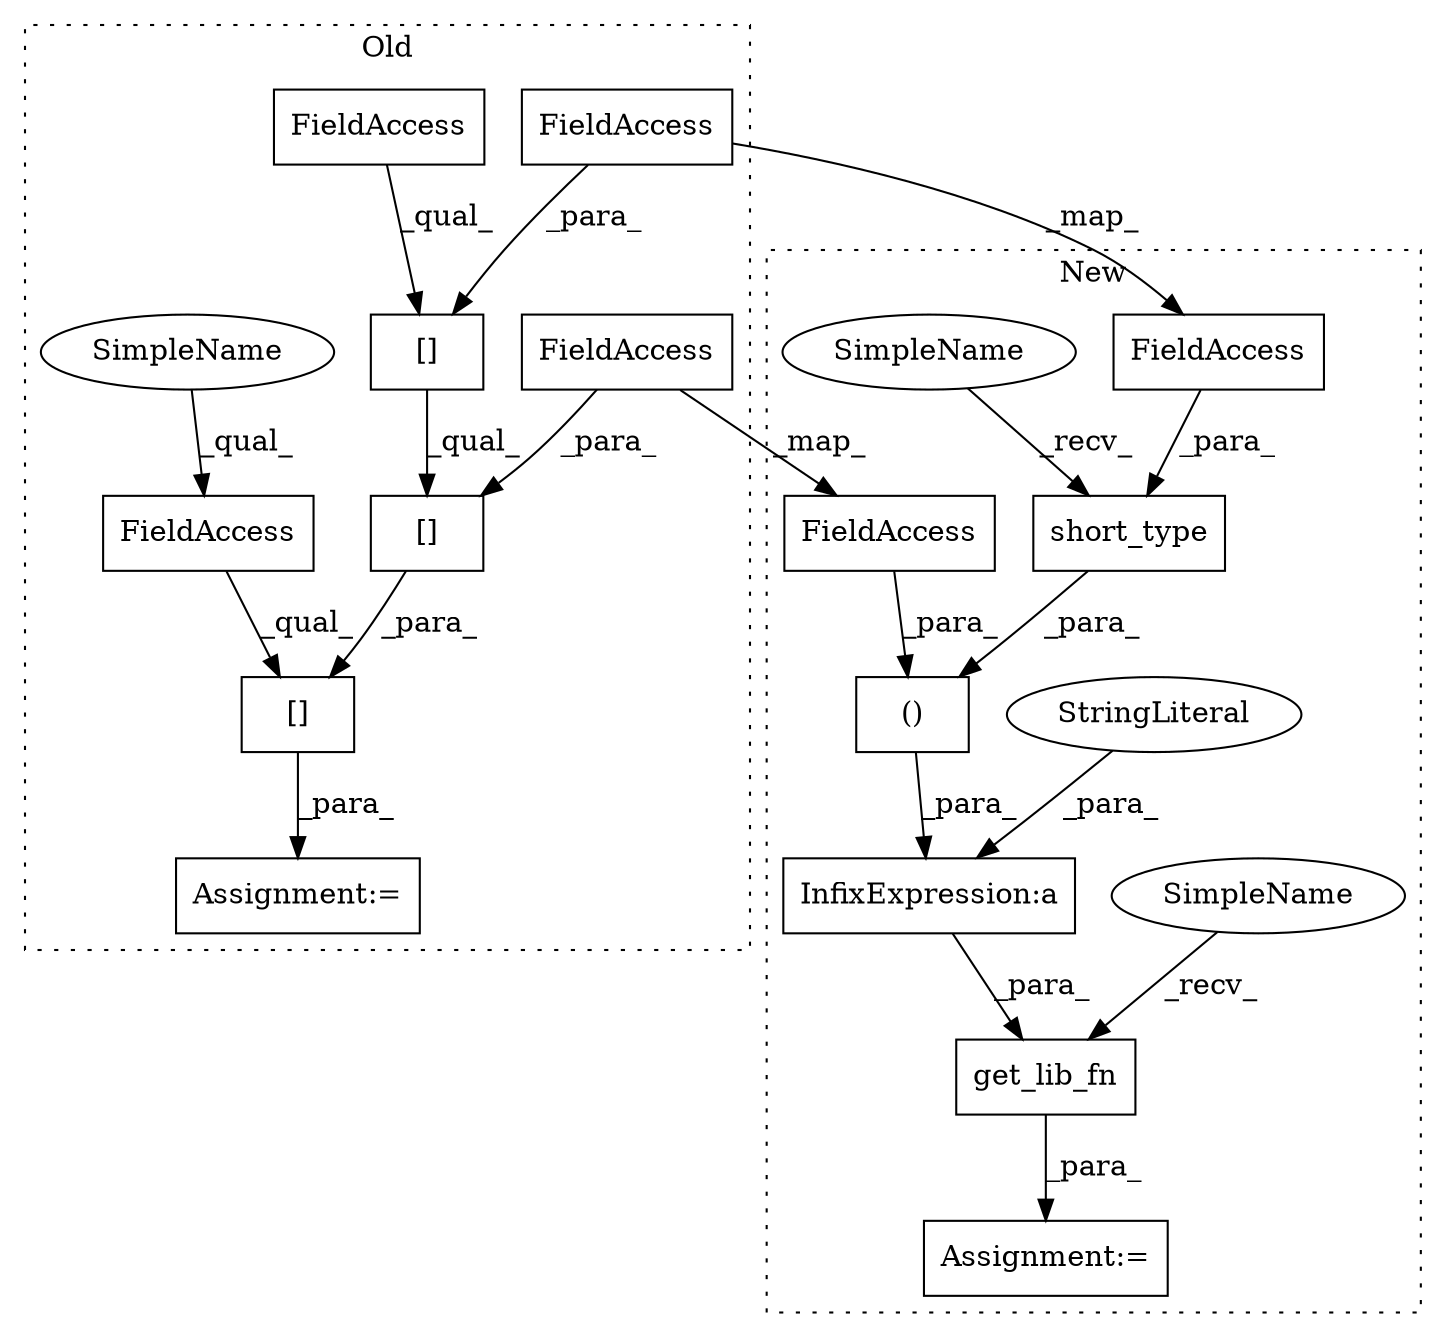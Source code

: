 digraph G {
subgraph cluster0 {
1 [label="[]" a="2" s="2666,2700" l="21,1" shape="box"];
5 [label="FieldAccess" a="22" s="2666" l="20" shape="box"];
6 [label="[]" a="2" s="2666,2715" l="36,1" shape="box"];
9 [label="FieldAccess" a="22" s="2687" l="13" shape="box"];
11 [label="[]" a="2" s="2653,2716" l="13,1" shape="box"];
12 [label="FieldAccess" a="22" s="2653" l="12" shape="box"];
13 [label="FieldAccess" a="22" s="2702" l="13" shape="box"];
16 [label="Assignment:=" a="7" s="2652" l="1" shape="box"];
17 [label="SimpleName" a="42" s="2653" l="3" shape="ellipse"];
label = "Old";
style="dotted";
}
subgraph cluster1 {
2 [label="short_type" a="32" s="2470,2494" l="11,1" shape="box"];
3 [label="InfixExpression:a" a="27" s="2456" l="8" shape="box"];
4 [label="()" a="106" s="2464" l="57" shape="box"];
7 [label="StringLiteral" a="45" s="2438" l="18" shape="ellipse"];
8 [label="get_lib_fn" a="32" s="2427,2521" l="11,2" shape="box"];
10 [label="FieldAccess" a="22" s="2481" l="13" shape="box"];
14 [label="FieldAccess" a="22" s="2508" l="13" shape="box"];
15 [label="Assignment:=" a="7" s="2420" l="1" shape="box"];
18 [label="SimpleName" a="42" s="2421" l="5" shape="ellipse"];
19 [label="SimpleName" a="42" s="2464" l="5" shape="ellipse"];
label = "New";
style="dotted";
}
1 -> 6 [label="_qual_"];
2 -> 4 [label="_para_"];
3 -> 8 [label="_para_"];
4 -> 3 [label="_para_"];
5 -> 1 [label="_qual_"];
6 -> 11 [label="_para_"];
7 -> 3 [label="_para_"];
8 -> 15 [label="_para_"];
9 -> 1 [label="_para_"];
9 -> 10 [label="_map_"];
10 -> 2 [label="_para_"];
11 -> 16 [label="_para_"];
12 -> 11 [label="_qual_"];
13 -> 6 [label="_para_"];
13 -> 14 [label="_map_"];
14 -> 4 [label="_para_"];
17 -> 12 [label="_qual_"];
18 -> 8 [label="_recv_"];
19 -> 2 [label="_recv_"];
}